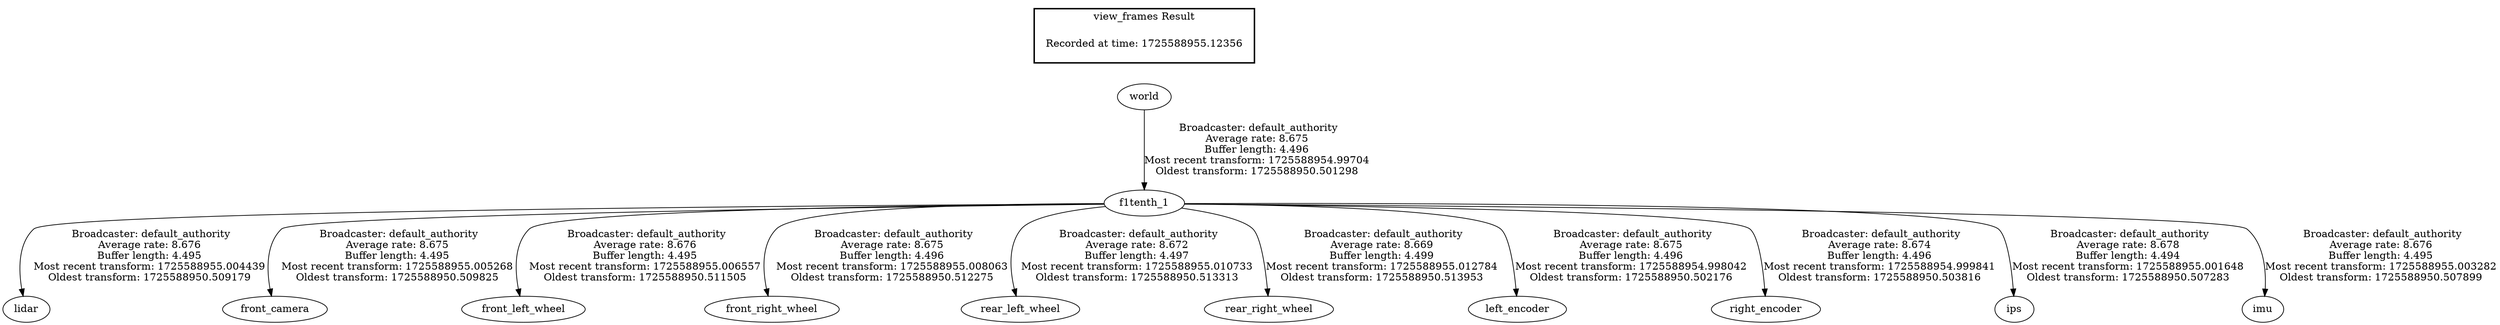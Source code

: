 digraph G {
"f1tenth_1" -> "lidar"[label=" Broadcaster: default_authority\nAverage rate: 8.676\nBuffer length: 4.495\nMost recent transform: 1725588955.004439\nOldest transform: 1725588950.509179\n"];
"world" -> "f1tenth_1"[label=" Broadcaster: default_authority\nAverage rate: 8.675\nBuffer length: 4.496\nMost recent transform: 1725588954.99704\nOldest transform: 1725588950.501298\n"];
"f1tenth_1" -> "front_camera"[label=" Broadcaster: default_authority\nAverage rate: 8.675\nBuffer length: 4.495\nMost recent transform: 1725588955.005268\nOldest transform: 1725588950.509825\n"];
"f1tenth_1" -> "front_left_wheel"[label=" Broadcaster: default_authority\nAverage rate: 8.676\nBuffer length: 4.495\nMost recent transform: 1725588955.006557\nOldest transform: 1725588950.511505\n"];
"f1tenth_1" -> "front_right_wheel"[label=" Broadcaster: default_authority\nAverage rate: 8.675\nBuffer length: 4.496\nMost recent transform: 1725588955.008063\nOldest transform: 1725588950.512275\n"];
"f1tenth_1" -> "rear_left_wheel"[label=" Broadcaster: default_authority\nAverage rate: 8.672\nBuffer length: 4.497\nMost recent transform: 1725588955.010733\nOldest transform: 1725588950.513313\n"];
"f1tenth_1" -> "rear_right_wheel"[label=" Broadcaster: default_authority\nAverage rate: 8.669\nBuffer length: 4.499\nMost recent transform: 1725588955.012784\nOldest transform: 1725588950.513953\n"];
"f1tenth_1" -> "left_encoder"[label=" Broadcaster: default_authority\nAverage rate: 8.675\nBuffer length: 4.496\nMost recent transform: 1725588954.998042\nOldest transform: 1725588950.502176\n"];
"f1tenth_1" -> "right_encoder"[label=" Broadcaster: default_authority\nAverage rate: 8.674\nBuffer length: 4.496\nMost recent transform: 1725588954.999841\nOldest transform: 1725588950.503816\n"];
"f1tenth_1" -> "ips"[label=" Broadcaster: default_authority\nAverage rate: 8.678\nBuffer length: 4.494\nMost recent transform: 1725588955.001648\nOldest transform: 1725588950.507283\n"];
"f1tenth_1" -> "imu"[label=" Broadcaster: default_authority\nAverage rate: 8.676\nBuffer length: 4.495\nMost recent transform: 1725588955.003282\nOldest transform: 1725588950.507899\n"];
edge [style=invis];
 subgraph cluster_legend { style=bold; color=black; label ="view_frames Result";
"Recorded at time: 1725588955.12356"[ shape=plaintext ] ;
}->"world";
}